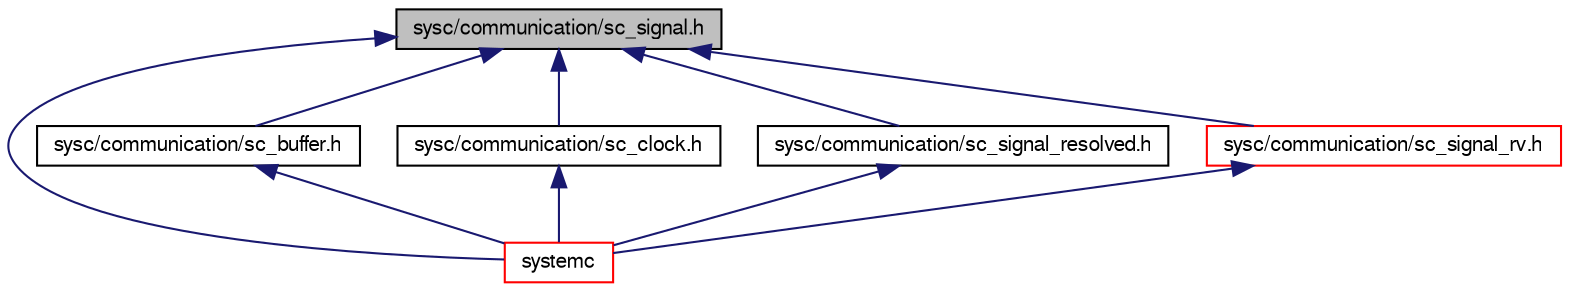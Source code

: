 digraph G
{
  edge [fontname="FreeSans",fontsize="10",labelfontname="FreeSans",labelfontsize="10"];
  node [fontname="FreeSans",fontsize="10",shape=record];
  Node1 [label="sysc/communication/sc_signal.h",height=0.2,width=0.4,color="black", fillcolor="grey75", style="filled" fontcolor="black"];
  Node1 -> Node2 [dir=back,color="midnightblue",fontsize="10",style="solid",fontname="FreeSans"];
  Node2 [label="systemc",height=0.2,width=0.4,color="red", fillcolor="white", style="filled",URL="$a00402.html"];
  Node1 -> Node3 [dir=back,color="midnightblue",fontsize="10",style="solid",fontname="FreeSans"];
  Node3 [label="sysc/communication/sc_buffer.h",height=0.2,width=0.4,color="black", fillcolor="white", style="filled",URL="$a00269.html"];
  Node3 -> Node2 [dir=back,color="midnightblue",fontsize="10",style="solid",fontname="FreeSans"];
  Node1 -> Node4 [dir=back,color="midnightblue",fontsize="10",style="solid",fontname="FreeSans"];
  Node4 [label="sysc/communication/sc_clock.h",height=0.2,width=0.4,color="black", fillcolor="white", style="filled",URL="$a00270.html"];
  Node4 -> Node2 [dir=back,color="midnightblue",fontsize="10",style="solid",fontname="FreeSans"];
  Node1 -> Node5 [dir=back,color="midnightblue",fontsize="10",style="solid",fontname="FreeSans"];
  Node5 [label="sysc/communication/sc_signal_resolved.h",height=0.2,width=0.4,color="black", fillcolor="white", style="filled",URL="$a00291.html"];
  Node5 -> Node2 [dir=back,color="midnightblue",fontsize="10",style="solid",fontname="FreeSans"];
  Node1 -> Node6 [dir=back,color="midnightblue",fontsize="10",style="solid",fontname="FreeSans"];
  Node6 [label="sysc/communication/sc_signal_rv.h",height=0.2,width=0.4,color="red", fillcolor="white", style="filled",URL="$a00293.html"];
  Node6 -> Node2 [dir=back,color="midnightblue",fontsize="10",style="solid",fontname="FreeSans"];
}
